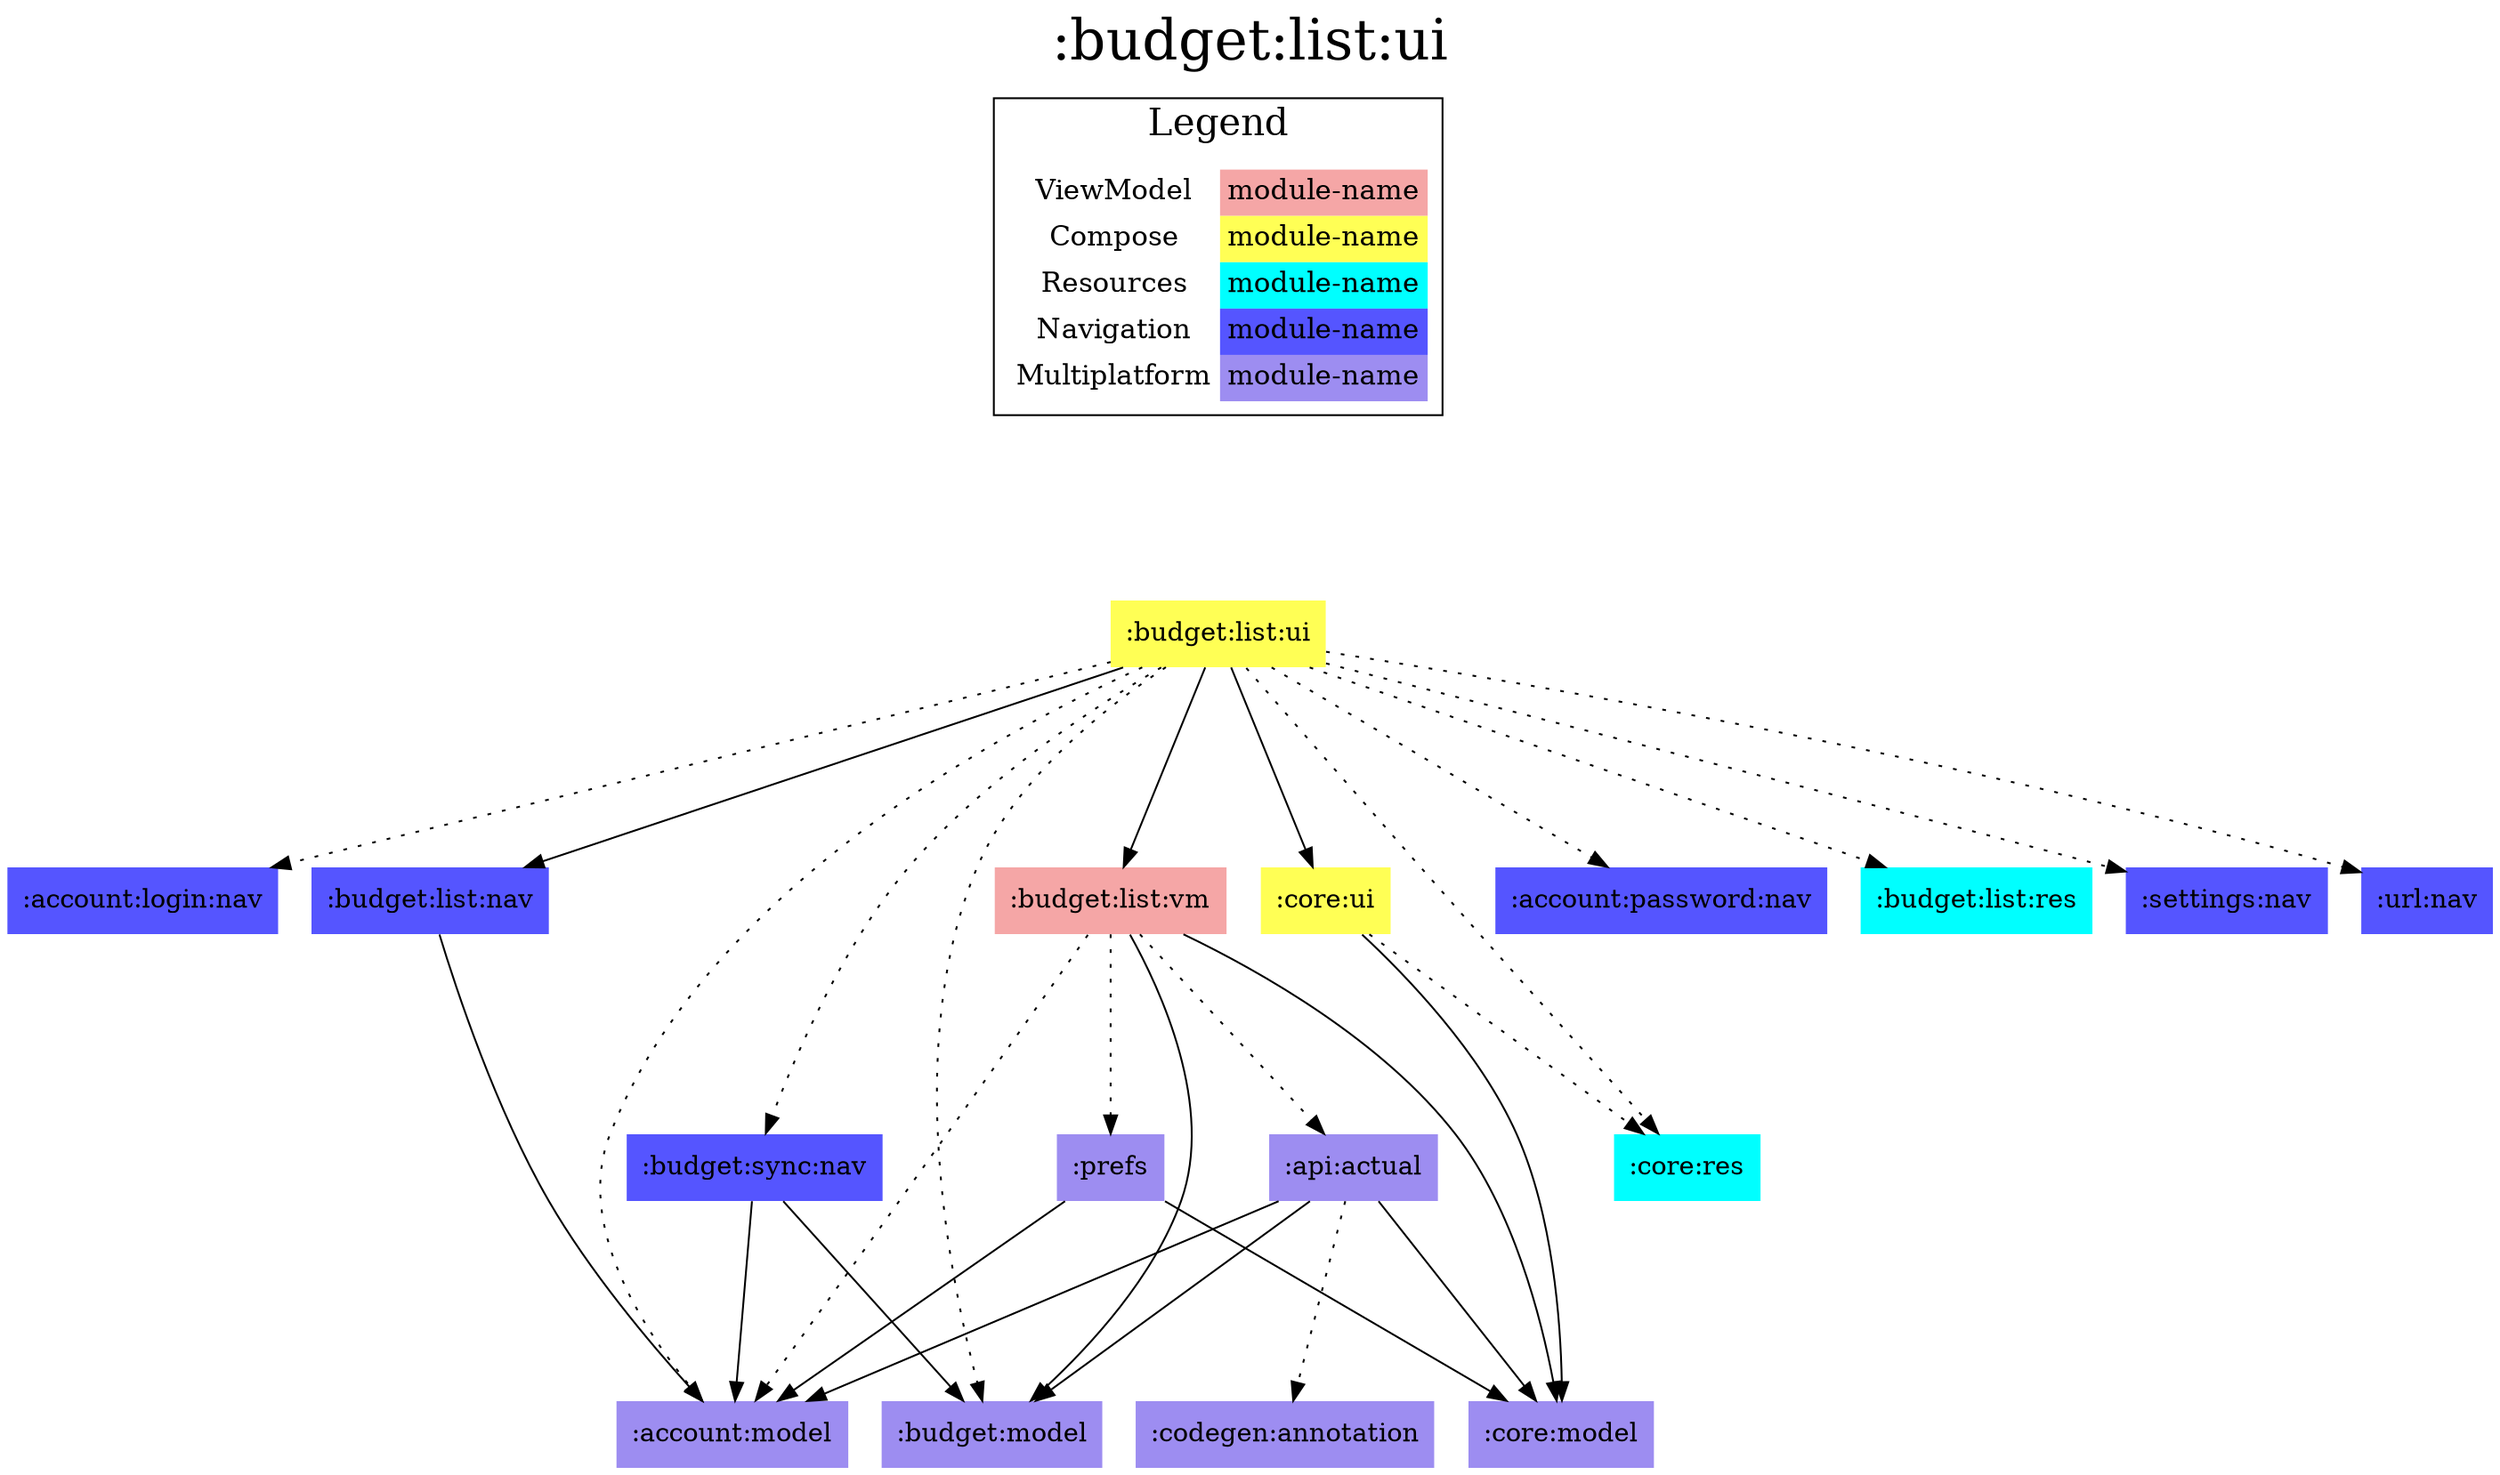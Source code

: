 digraph {
edge ["dir"="forward"]
graph ["dpi"="100","label"=":budget:list:ui","labelloc"="t","fontsize"="30","ranksep"="1.5","rankdir"="TB"]
node ["style"="filled"]
":account:login:nav" ["fillcolor"="#5555FF","shape"="none"]
":account:model" ["fillcolor"="#9D8DF1","shape"="none"]
":account:password:nav" ["fillcolor"="#5555FF","shape"="none"]
":api:actual" ["fillcolor"="#9D8DF1","shape"="none"]
":budget:list:nav" ["fillcolor"="#5555FF","shape"="none"]
":budget:list:res" ["fillcolor"="#00FFFF","shape"="none"]
":budget:list:ui" ["fillcolor"="#FFFF55","shape"="none"]
":budget:list:vm" ["fillcolor"="#F5A6A6","shape"="none"]
":budget:model" ["fillcolor"="#9D8DF1","shape"="none"]
":budget:sync:nav" ["fillcolor"="#5555FF","shape"="none"]
":codegen:annotation" ["fillcolor"="#9D8DF1","shape"="none"]
":core:model" ["fillcolor"="#9D8DF1","shape"="none"]
":core:res" ["fillcolor"="#00FFFF","shape"="none"]
":core:ui" ["fillcolor"="#FFFF55","shape"="none"]
":prefs" ["fillcolor"="#9D8DF1","shape"="none"]
":settings:nav" ["fillcolor"="#5555FF","shape"="none"]
":url:nav" ["fillcolor"="#5555FF","shape"="none"]
{
edge ["dir"="none"]
graph ["rank"="same"]
}
":api:actual" -> ":account:model"
":api:actual" -> ":budget:model"
":api:actual" -> ":codegen:annotation" ["style"="dotted"]
":api:actual" -> ":core:model"
":budget:list:nav" -> ":account:model"
":budget:list:ui" -> ":account:login:nav" ["style"="dotted"]
":budget:list:ui" -> ":account:model" ["style"="dotted"]
":budget:list:ui" -> ":account:password:nav" ["style"="dotted"]
":budget:list:ui" -> ":budget:list:nav"
":budget:list:ui" -> ":budget:list:res" ["style"="dotted"]
":budget:list:ui" -> ":budget:list:vm"
":budget:list:ui" -> ":budget:model" ["style"="dotted"]
":budget:list:ui" -> ":budget:sync:nav" ["style"="dotted"]
":budget:list:ui" -> ":core:res" ["style"="dotted"]
":budget:list:ui" -> ":core:ui"
":budget:list:ui" -> ":settings:nav" ["style"="dotted"]
":budget:list:ui" -> ":url:nav" ["style"="dotted"]
":budget:list:vm" -> ":account:model" ["style"="dotted"]
":budget:list:vm" -> ":api:actual" ["style"="dotted"]
":budget:list:vm" -> ":budget:model"
":budget:list:vm" -> ":core:model"
":budget:list:vm" -> ":prefs" ["style"="dotted"]
":budget:sync:nav" -> ":account:model"
":budget:sync:nav" -> ":budget:model"
":core:ui" -> ":core:model"
":core:ui" -> ":core:res" ["style"="dotted"]
":prefs" -> ":account:model"
":prefs" -> ":core:model"
subgraph "cluster_legend" {
edge ["dir"="none"]
graph ["label"="Legend","fontsize"="20"]
"Legend" ["style"="filled","fillcolor"="#FFFFFF","shape"="none","margin"="0","fontsize"="15","label"=<
<TABLE BORDER="0" CELLBORDER="0" CELLSPACING="0" CELLPADDING="4">
<TR><TD>ViewModel</TD><TD BGCOLOR="#F5A6A6">module-name</TD></TR>
<TR><TD>Compose</TD><TD BGCOLOR="#FFFF55">module-name</TD></TR>
<TR><TD>Resources</TD><TD BGCOLOR="#00FFFF">module-name</TD></TR>
<TR><TD>Navigation</TD><TD BGCOLOR="#5555FF">module-name</TD></TR>
<TR><TD>Multiplatform</TD><TD BGCOLOR="#9D8DF1">module-name</TD></TR>
</TABLE>
>]
} -> ":budget:list:ui" ["style"="invis"]
}
